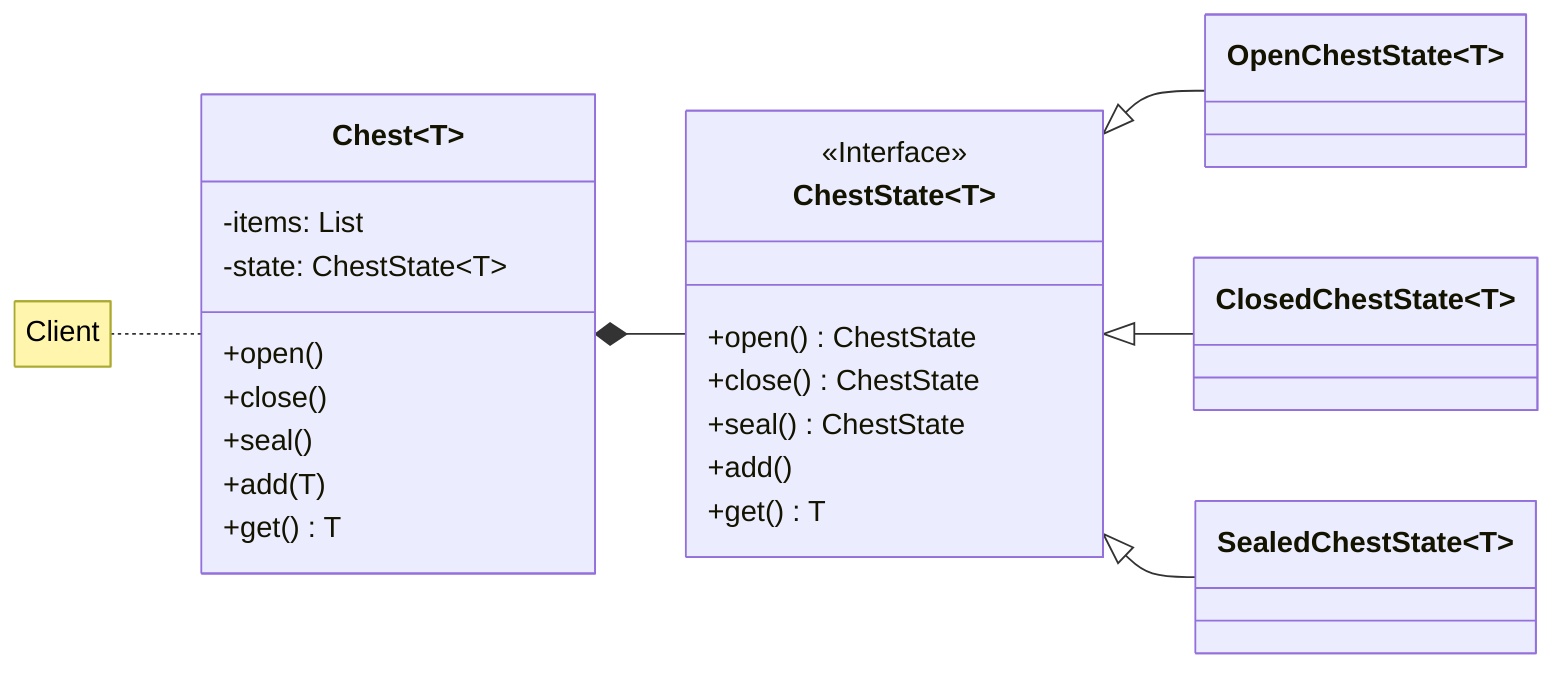 classDiagram
direction LR

class Chest~T~ {
    -items: List<T>
    -state: ChestState~T~
    +open()
    +close()
    +seal()
    +add(T)
    +get() T
}

class ChestState~T~ {
    <<Interface>>
    +open() ChestState
    +close() ChestState
    +seal() ChestState
    +add()
    +get() T
}

class OpenChestState~T~ 
class ClosedChestState~T~
class SealedChestState~T~

Chest *-- ChestState
ChestState <|-- OpenChestState
ChestState <|-- ClosedChestState
ChestState <|-- SealedChestState
note for Chest "Client"